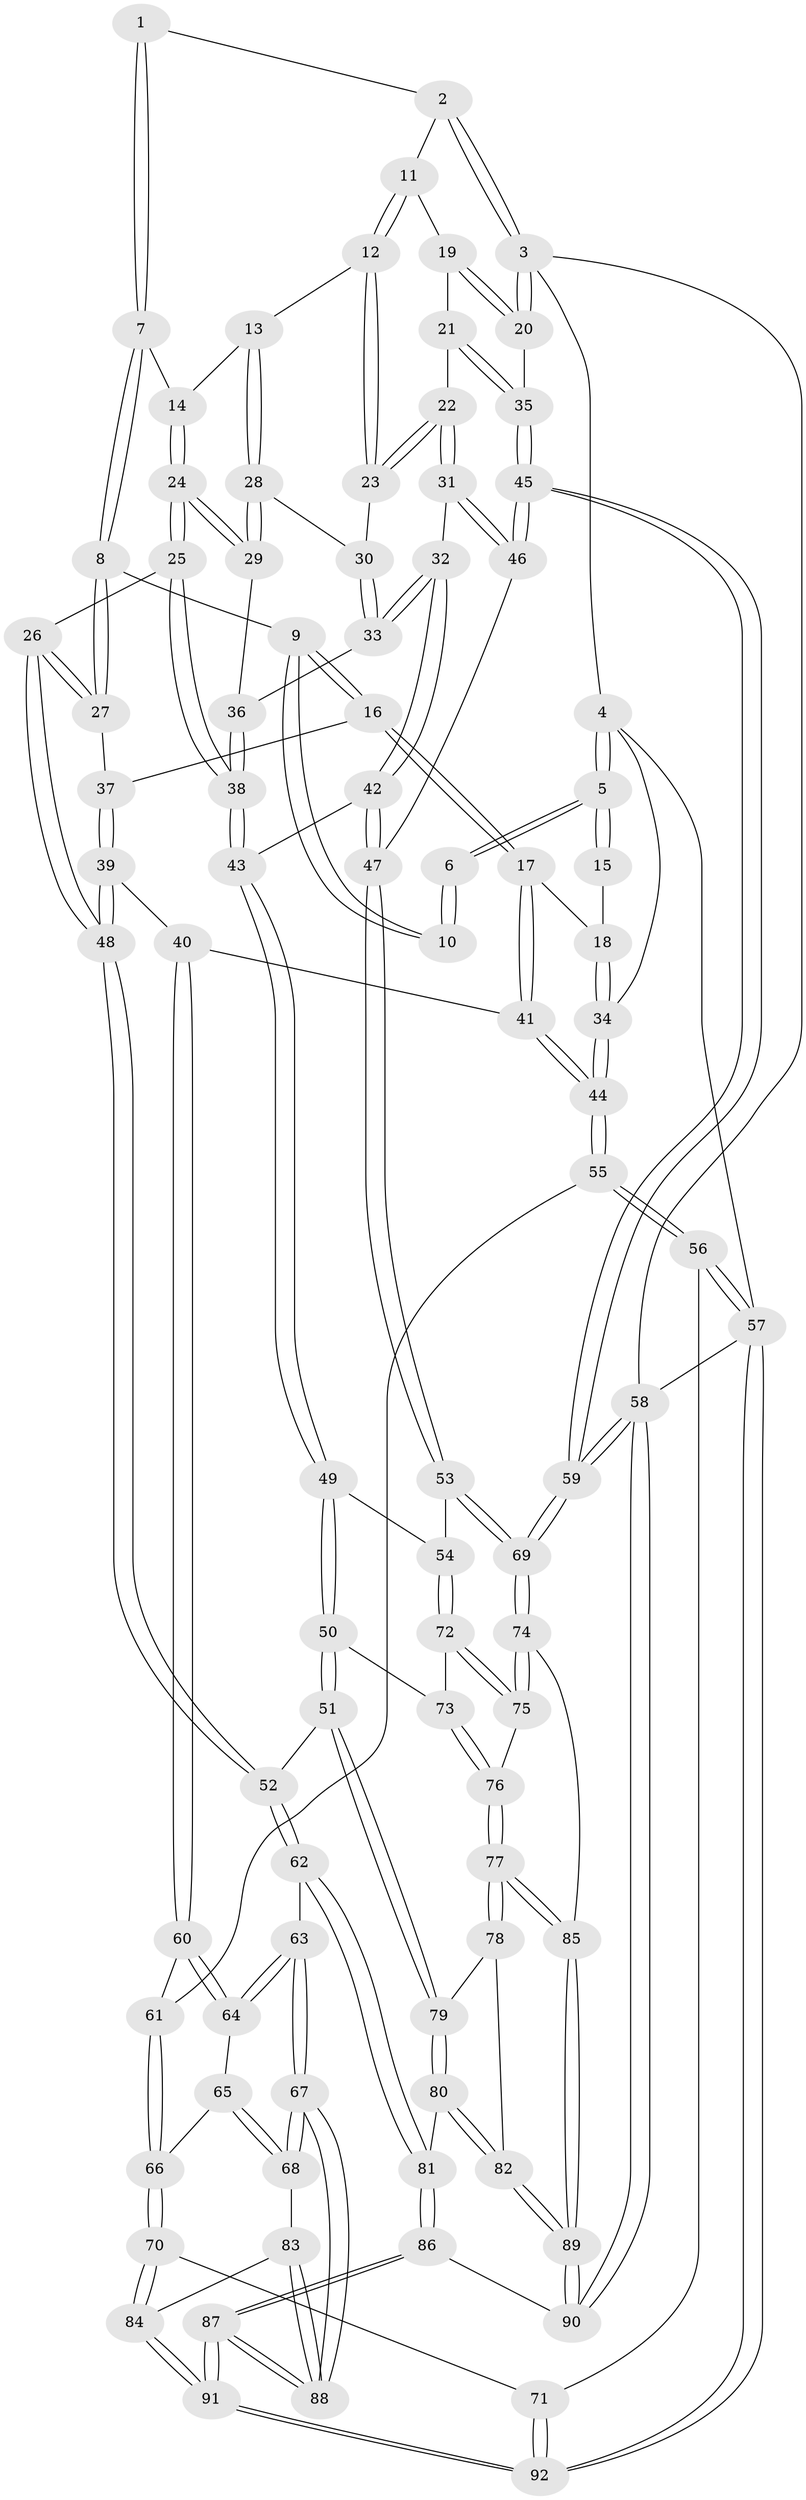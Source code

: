 // coarse degree distribution, {5: 0.13793103448275862, 4: 0.4827586206896552, 2: 0.06896551724137931, 3: 0.20689655172413793, 6: 0.10344827586206896}
// Generated by graph-tools (version 1.1) at 2025/38/03/04/25 23:38:35]
// undirected, 92 vertices, 227 edges
graph export_dot {
  node [color=gray90,style=filled];
  1 [pos="+0.5441390765373377+0"];
  2 [pos="+0.7954631574485835+0"];
  3 [pos="+1+0"];
  4 [pos="+0+0"];
  5 [pos="+0+0"];
  6 [pos="+0.4975771720739354+0"];
  7 [pos="+0.5516974019835998+0"];
  8 [pos="+0.37538699231493106+0.21623347143938124"];
  9 [pos="+0.3733694685865239+0.21525094977071327"];
  10 [pos="+0.28844086433528326+0.11891594068584578"];
  11 [pos="+0.8471580603078542+0.12360839024731302"];
  12 [pos="+0.8234868522886767+0.14039789186617324"];
  13 [pos="+0.7529860957484246+0.14318905008941715"];
  14 [pos="+0.6305576517920275+0.1327336794937463"];
  15 [pos="+0.18198700472946316+0.08209870513415063"];
  16 [pos="+0.18517583653485475+0.28033582836525206"];
  17 [pos="+0.18147819979332921+0.28028998983729647"];
  18 [pos="+0.15873324845153428+0.23461650222430125"];
  19 [pos="+0.8827354535050546+0.13456240999938182"];
  20 [pos="+1+0.11200378195951814"];
  21 [pos="+0.9190880786960995+0.2695916898495518"];
  22 [pos="+0.8732215284743864+0.31356361753463363"];
  23 [pos="+0.8150625583925017+0.18768458403827884"];
  24 [pos="+0.5902361194549712+0.27321274139287877"];
  25 [pos="+0.5615963782065526+0.3092614997803475"];
  26 [pos="+0.44705485769115905+0.3344744545153399"];
  27 [pos="+0.43651307303798204+0.3192055918051614"];
  28 [pos="+0.7130710970599373+0.2726821352419465"];
  29 [pos="+0.7099096199640689+0.2767322116576372"];
  30 [pos="+0.8115533678785688+0.19511000785265428"];
  31 [pos="+0.8609423604267774+0.3439775096005959"];
  32 [pos="+0.8396003442717758+0.3493977295267609"];
  33 [pos="+0.7834972846440628+0.31082944509233496"];
  34 [pos="+0+0.21015965884179713"];
  35 [pos="+1+0.3551836072232466"];
  36 [pos="+0.7648088590899365+0.3124851081822623"];
  37 [pos="+0.23546255067169441+0.32159311218028763"];
  38 [pos="+0.6800738260066755+0.4329497372177216"];
  39 [pos="+0.35140579225485846+0.5159536043780438"];
  40 [pos="+0.29079035680887994+0.528192915835533"];
  41 [pos="+0.11513295212530834+0.3954316575302019"];
  42 [pos="+0.8035561781323102+0.41804514408385496"];
  43 [pos="+0.6916169054966976+0.4566345259195463"];
  44 [pos="+0+0.41466254638710154"];
  45 [pos="+1+0.4919066260993486"];
  46 [pos="+1+0.5014866090111166"];
  47 [pos="+0.9539040393919707+0.5614572383460217"];
  48 [pos="+0.37175474236190853+0.5141231100901184"];
  49 [pos="+0.6896805052365752+0.4798318849305912"];
  50 [pos="+0.548108218863091+0.6324363543419033"];
  51 [pos="+0.5300064793939536+0.6373414336802281"];
  52 [pos="+0.4462578613322363+0.5952391583506838"];
  53 [pos="+0.8754335212753198+0.6178991328256755"];
  54 [pos="+0.867316155788824+0.6208642156119653"];
  55 [pos="+0+0.4828040068947396"];
  56 [pos="+0+0.8091189830073989"];
  57 [pos="+0+1"];
  58 [pos="+1+1"];
  59 [pos="+1+1"];
  60 [pos="+0.23580743302702398+0.583078203416432"];
  61 [pos="+0.06205453881607558+0.6006437390077123"];
  62 [pos="+0.3201266183622353+0.8091317165178594"];
  63 [pos="+0.3172187376369573+0.809777336380157"];
  64 [pos="+0.22060350978460522+0.6552134702831188"];
  65 [pos="+0.21370148298218375+0.6649391999773225"];
  66 [pos="+0.08681174394282062+0.7670987370529261"];
  67 [pos="+0.28209191011599005+0.8349720511155276"];
  68 [pos="+0.2078522739321956+0.83249779216958"];
  69 [pos="+1+0.9626503486382897"];
  70 [pos="+0.06362835841660665+0.8270270202992814"];
  71 [pos="+0.022056553709736897+0.8307514836490244"];
  72 [pos="+0.8311464978123063+0.6614940120587469"];
  73 [pos="+0.7427453601791687+0.6998906543889506"];
  74 [pos="+0.9118222391041695+0.9005293879455711"];
  75 [pos="+0.8648350620475125+0.8140437111855541"];
  76 [pos="+0.7257498815336099+0.8038308626902507"];
  77 [pos="+0.6918253112759291+0.8841904662231888"];
  78 [pos="+0.5413782167178379+0.6775540817718382"];
  79 [pos="+0.5305312275177675+0.6494928041089901"];
  80 [pos="+0.4550121280157333+0.8239227973413621"];
  81 [pos="+0.4050499205624737+0.8554224621567952"];
  82 [pos="+0.5600606881877087+0.8901183409864649"];
  83 [pos="+0.18711204275615115+0.8380713063707073"];
  84 [pos="+0.0899654524098403+0.8434115888106504"];
  85 [pos="+0.6892311369118577+0.9270625844005908"];
  86 [pos="+0.4693003260561498+1"];
  87 [pos="+0.3113701005533969+1"];
  88 [pos="+0.310242713973342+1"];
  89 [pos="+0.6269685148434568+1"];
  90 [pos="+0.5640131103517758+1"];
  91 [pos="+0.22757718108823016+1"];
  92 [pos="+0.043972966585361914+1"];
  1 -- 2;
  1 -- 7;
  1 -- 7;
  2 -- 3;
  2 -- 3;
  2 -- 11;
  3 -- 4;
  3 -- 20;
  3 -- 20;
  3 -- 58;
  4 -- 5;
  4 -- 5;
  4 -- 34;
  4 -- 57;
  5 -- 6;
  5 -- 6;
  5 -- 15;
  5 -- 15;
  6 -- 10;
  6 -- 10;
  7 -- 8;
  7 -- 8;
  7 -- 14;
  8 -- 9;
  8 -- 27;
  8 -- 27;
  9 -- 10;
  9 -- 10;
  9 -- 16;
  9 -- 16;
  11 -- 12;
  11 -- 12;
  11 -- 19;
  12 -- 13;
  12 -- 23;
  12 -- 23;
  13 -- 14;
  13 -- 28;
  13 -- 28;
  14 -- 24;
  14 -- 24;
  15 -- 18;
  16 -- 17;
  16 -- 17;
  16 -- 37;
  17 -- 18;
  17 -- 41;
  17 -- 41;
  18 -- 34;
  18 -- 34;
  19 -- 20;
  19 -- 20;
  19 -- 21;
  20 -- 35;
  21 -- 22;
  21 -- 35;
  21 -- 35;
  22 -- 23;
  22 -- 23;
  22 -- 31;
  22 -- 31;
  23 -- 30;
  24 -- 25;
  24 -- 25;
  24 -- 29;
  24 -- 29;
  25 -- 26;
  25 -- 38;
  25 -- 38;
  26 -- 27;
  26 -- 27;
  26 -- 48;
  26 -- 48;
  27 -- 37;
  28 -- 29;
  28 -- 29;
  28 -- 30;
  29 -- 36;
  30 -- 33;
  30 -- 33;
  31 -- 32;
  31 -- 46;
  31 -- 46;
  32 -- 33;
  32 -- 33;
  32 -- 42;
  32 -- 42;
  33 -- 36;
  34 -- 44;
  34 -- 44;
  35 -- 45;
  35 -- 45;
  36 -- 38;
  36 -- 38;
  37 -- 39;
  37 -- 39;
  38 -- 43;
  38 -- 43;
  39 -- 40;
  39 -- 48;
  39 -- 48;
  40 -- 41;
  40 -- 60;
  40 -- 60;
  41 -- 44;
  41 -- 44;
  42 -- 43;
  42 -- 47;
  42 -- 47;
  43 -- 49;
  43 -- 49;
  44 -- 55;
  44 -- 55;
  45 -- 46;
  45 -- 46;
  45 -- 59;
  45 -- 59;
  46 -- 47;
  47 -- 53;
  47 -- 53;
  48 -- 52;
  48 -- 52;
  49 -- 50;
  49 -- 50;
  49 -- 54;
  50 -- 51;
  50 -- 51;
  50 -- 73;
  51 -- 52;
  51 -- 79;
  51 -- 79;
  52 -- 62;
  52 -- 62;
  53 -- 54;
  53 -- 69;
  53 -- 69;
  54 -- 72;
  54 -- 72;
  55 -- 56;
  55 -- 56;
  55 -- 61;
  56 -- 57;
  56 -- 57;
  56 -- 71;
  57 -- 92;
  57 -- 92;
  57 -- 58;
  58 -- 59;
  58 -- 59;
  58 -- 90;
  58 -- 90;
  59 -- 69;
  59 -- 69;
  60 -- 61;
  60 -- 64;
  60 -- 64;
  61 -- 66;
  61 -- 66;
  62 -- 63;
  62 -- 81;
  62 -- 81;
  63 -- 64;
  63 -- 64;
  63 -- 67;
  63 -- 67;
  64 -- 65;
  65 -- 66;
  65 -- 68;
  65 -- 68;
  66 -- 70;
  66 -- 70;
  67 -- 68;
  67 -- 68;
  67 -- 88;
  67 -- 88;
  68 -- 83;
  69 -- 74;
  69 -- 74;
  70 -- 71;
  70 -- 84;
  70 -- 84;
  71 -- 92;
  71 -- 92;
  72 -- 73;
  72 -- 75;
  72 -- 75;
  73 -- 76;
  73 -- 76;
  74 -- 75;
  74 -- 75;
  74 -- 85;
  75 -- 76;
  76 -- 77;
  76 -- 77;
  77 -- 78;
  77 -- 78;
  77 -- 85;
  77 -- 85;
  78 -- 79;
  78 -- 82;
  79 -- 80;
  79 -- 80;
  80 -- 81;
  80 -- 82;
  80 -- 82;
  81 -- 86;
  81 -- 86;
  82 -- 89;
  82 -- 89;
  83 -- 84;
  83 -- 88;
  83 -- 88;
  84 -- 91;
  84 -- 91;
  85 -- 89;
  85 -- 89;
  86 -- 87;
  86 -- 87;
  86 -- 90;
  87 -- 88;
  87 -- 88;
  87 -- 91;
  87 -- 91;
  89 -- 90;
  89 -- 90;
  91 -- 92;
  91 -- 92;
}
